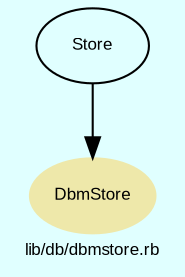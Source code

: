 digraph TopLevel {
    compound = true
    bgcolor = lightcyan1
    fontname = Arial
    fontsize = 8
    label = "lib/db/dbmstore.rb"
    node [
        fontname = Arial,
        fontsize = 8,
        color = black
    ]

    DbmStore [
        fontcolor = black,
        URL = "classes/DbmStore.html",
        shape = ellipse,
        color = palegoldenrod,
        style = filled,
        label = "DbmStore"
    ]

    Store [
        URL = "classes/Store.html",
        label = "Store"
    ]

    Store -> DbmStore [

    ]

}

